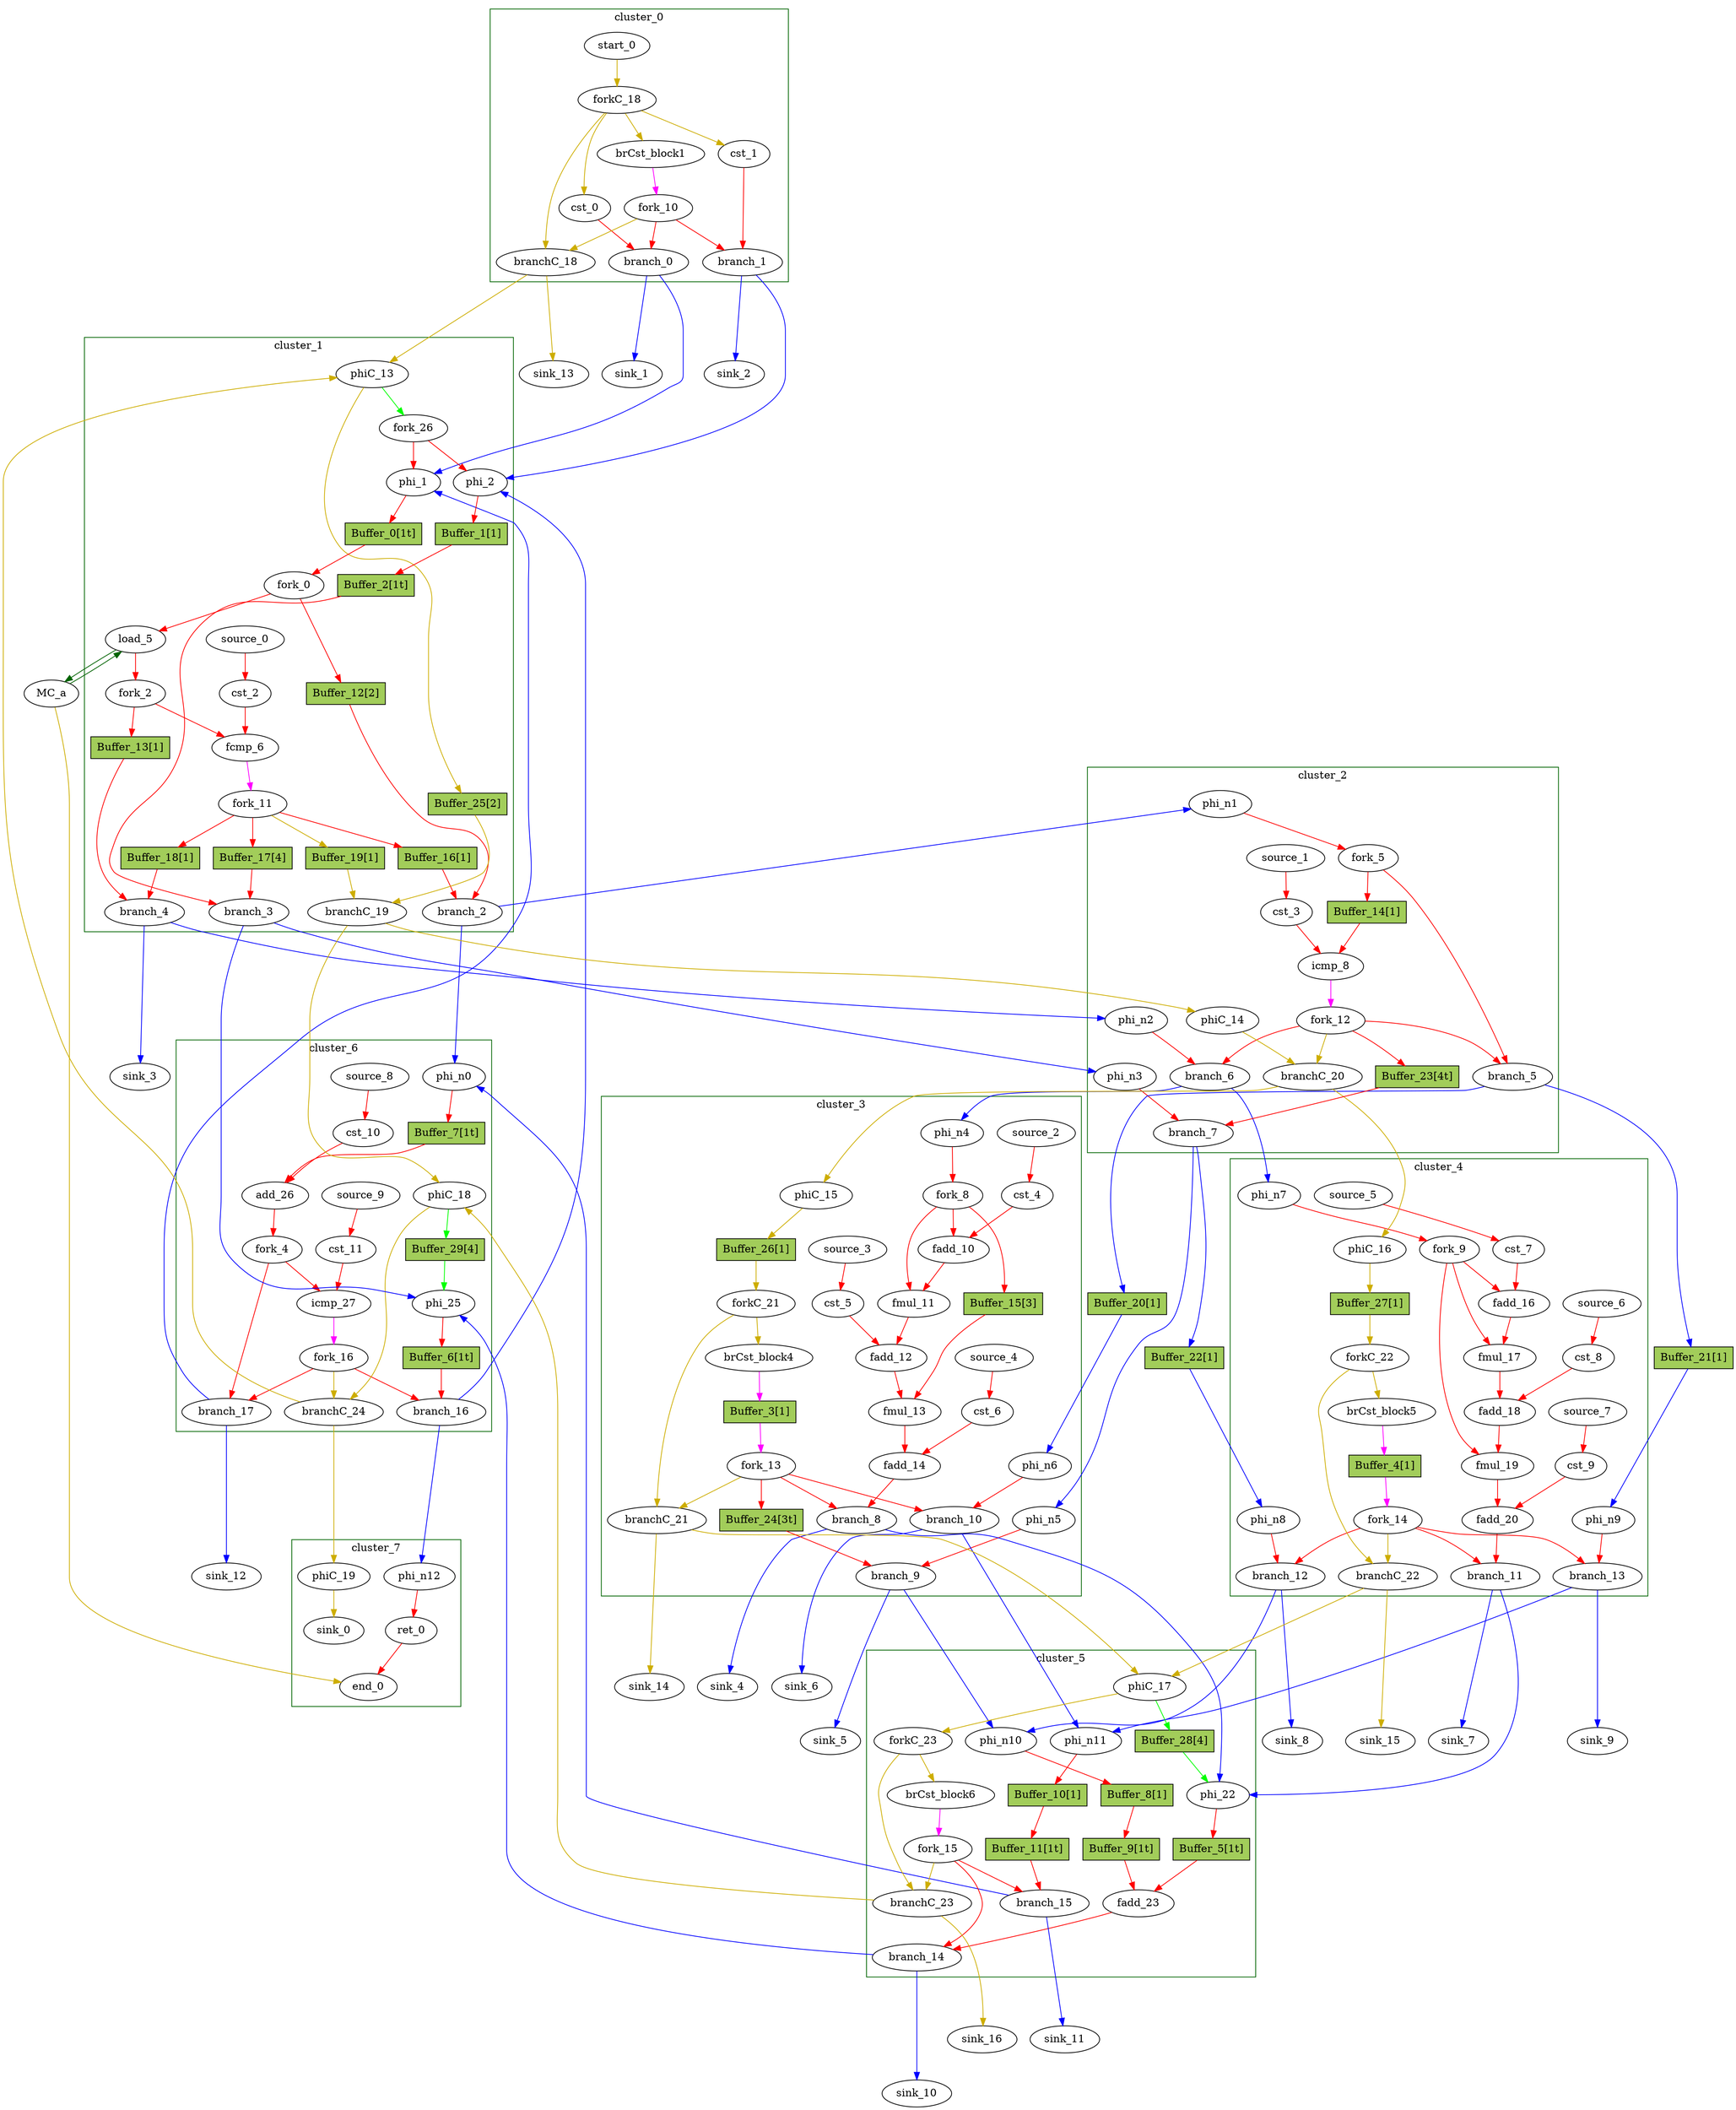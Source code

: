 Digraph G {
	splines=spline;
	subgraph cluster_cluster_3 {
	color = "darkgreen";
label = "cluster_3";
		"cst_4" [type="Constant", in="in1:32", out="out1:32", bbID=4, value="0x3E800000"];
		"fadd_10" [type="Operator", in="in1:32 in2:32 ", out="out1:32 ", bbID=4, II=1, delay=0.0, latency=10, op="fadd_op"];
		"fmul_11" [type="Operator", in="in1:32 in2:32 ", out="out1:32 ", bbID=4, II=1, delay=0.0, latency=6, op="fmul_op"];
		"cst_5" [type="Constant", in="in1:32", out="out1:32", bbID=4, value="0x3F000000"];
		"fadd_12" [type="Operator", in="in1:32 in2:32 ", out="out1:32 ", bbID=4, II=1, delay=0.0, latency=10, op="fadd_op"];
		"fmul_13" [type="Operator", in="in1:32 in2:32 ", out="out1:32 ", bbID=4, II=1, delay=0.0, latency=6, op="fmul_op"];
		"cst_6" [type="Constant", in="in1:32", out="out1:32", bbID=4, value="0x3E000000"];
		"fadd_14" [type="Operator", in="in1:32 in2:32 ", out="out1:32 ", bbID=4, II=1, delay=0.0, latency=10, op="fadd_op"];
		"brCst_block4" [type="Constant", in="in1:1", out="out1:1", bbID=4, value="0x1"];
		"phi_n4" [type="Merge", in="in1:32 ", out="out1:32", bbID=4, delay=0.0];
		"phi_n5" [type="Merge", in="in1:32 ", out="out1:32", bbID=4, delay=0.0];
		"phi_n6" [type="Merge", in="in1:10 ", out="out1:10", bbID=4, delay=0.0];
		"fork_8" [type="Fork", in="in1:32", out="out1:32 out2:32 out3:32 ", bbID=4];
		"branch_8" [type="Branch", in="in1:32 in2?:1", out="out1+:32 out2-:32", bbID=4];
		"branch_9" [type="Branch", in="in1:32 in2?:1", out="out1+:32 out2-:32", bbID=4];
		"branch_10" [type="Branch", in="in1:10 in2?:1", out="out1+:10 out2-:10", bbID=4];
		"fork_13" [type="Fork", in="in1:1", out="out1:1 out2:1 out3:1 out4:1 ", bbID=4];
		"phiC_15" [type="Merge", in="in1:0 ", out="out1:0", bbID=4, delay=0.0];
		"forkC_21" [type="Fork", in="in1:0", out="out1:0 out2:0 ", bbID=4];
		"branchC_21" [type="Branch", in="in1:0 in2?:1", out="out1+:0 out2-:0", bbID=4];
		"source_2" [type="Source", out="out1:32", bbID=4];
		"source_3" [type="Source", out="out1:32", bbID=4];
		"source_4" [type="Source", out="out1:32", bbID=4];
		"Buffer_3" [type="Buffer", in="in1:32", out="out1:32", bbID=3, fillcolor="darkolivegreen3", height=0.4, label="Buffer_3[1]", shape="box", slots=1, style="filled", transparent="false"];
		"Buffer_15" [type="Buffer", in="in1:32", out="out1:32", bbID=3, fillcolor="darkolivegreen3", height=0.4, label="Buffer_15[3]", shape="box", slots=3, style="filled", transparent="false"];
		"Buffer_24" [type="Buffer", in="in1:32", out="out1:32", bbID=3, fillcolor="darkolivegreen3", height=0.4, label="Buffer_24[3t]", shape="box", slots=3, style="filled", transparent="true"];
		"Buffer_26" [type="Buffer", in="in1:32", out="out1:32", bbID=3, fillcolor="darkolivegreen3", height=0.4, label="Buffer_26[1]", shape="box", slots=1, style="filled", transparent="false"];
	}
	subgraph cluster_cluster_6 {
	color = "darkgreen";
label = "cluster_6";
		"phi_25" [type="Mux", in="in1?:1 in2:32 in3:32 ", out="out1:32", bbID=7, delay=1.397];
		"cst_10" [type="Constant", in="in1:1", out="out1:1", bbID=7, value="0x00000001"];
		"add_26" [type="Operator", in="in1:10 in2:10 ", out="out1:10 ", bbID=7, II=1, delay=2.287, latency=0, op="add_op"];
		"cst_11" [type="Constant", in="in1:10", out="out1:10", bbID=7, value="0x000003E8"];
		"icmp_27" [type="Operator", in="in1:10 in2:10 ", out="out1:1 ", bbID=7, II=1, delay=1.907, latency=0, op="icmp_ult_op"];
		"phi_n0" [type="Merge", in="in1:10 in2:10 ", out="out1:10", bbID=7, delay=1.397];
		"fork_4" [type="Fork", in="in1:10", out="out1:10 out2:10 ", bbID=7];
		"branch_16" [type="Branch", in="in1:32 in2?:1", out="out1+:32 out2-:32", bbID=7];
		"branch_17" [type="Branch", in="in1:10 in2?:1", out="out1+:10 out2-:10", bbID=7];
		"fork_16" [type="Fork", in="in1:1", out="out1:1 out2:1 out3:1 ", bbID=7];
		"phiC_18" [type="CntrlMerge", in="in1:0 in2:0 ", out="out1:0 out2?:1", bbID=7, delay=0.0];
		"branchC_24" [type="Branch", in="in1:0 in2?:1", out="out1+:0 out2-:0", bbID=7];
		"source_8" [type="Source", out="out1:1", bbID=7];
		"source_9" [type="Source", out="out1:10", bbID=7];
		"Buffer_6" [type="Buffer", in="in1:32", out="out1:32", bbID=3, fillcolor="darkolivegreen3", height=0.4, label="Buffer_6[1t]", shape="box", slots=1, style="filled", transparent="true"];
		"Buffer_7" [type="Buffer", in="in1:32", out="out1:32", bbID=3, fillcolor="darkolivegreen3", height=0.4, label="Buffer_7[1t]", shape="box", slots=1, style="filled", transparent="true"];
		"Buffer_29" [type="Buffer", in="in1:32", out="out1:32", bbID=3, fillcolor="darkolivegreen3", height=0.4, label="Buffer_29[4]", shape="box", slots=4, style="filled", transparent="false"];
	}
	subgraph cluster_cluster_4 {
	color = "darkgreen";
label = "cluster_4";
		"cst_7" [type="Constant", in="in1:32", out="out1:32", bbID=5, value="0x3F23D70A"];
		"fadd_16" [type="Operator", in="in1:32 in2:32 ", out="out1:32 ", bbID=5, II=1, delay=0.0, latency=10, op="fadd_op"];
		"fmul_17" [type="Operator", in="in1:32 in2:32 ", out="out1:32 ", bbID=5, II=1, delay=0.0, latency=6, op="fmul_op"];
		"cst_8" [type="Constant", in="in1:32", out="out1:32", bbID=5, value="0x3F333333"];
		"fadd_18" [type="Operator", in="in1:32 in2:32 ", out="out1:32 ", bbID=5, II=1, delay=0.0, latency=10, op="fadd_op"];
		"fmul_19" [type="Operator", in="in1:32 in2:32 ", out="out1:32 ", bbID=5, II=1, delay=0.0, latency=6, op="fmul_op"];
		"cst_9" [type="Constant", in="in1:32", out="out1:32", bbID=5, value="0x3E570A3D"];
		"fadd_20" [type="Operator", in="in1:32 in2:32 ", out="out1:32 ", bbID=5, II=1, delay=0.0, latency=10, op="fadd_op"];
		"brCst_block5" [type="Constant", in="in1:1", out="out1:1", bbID=5, value="0x1"];
		"phi_n7" [type="Merge", in="in1:32 ", out="out1:32", bbID=5, delay=0.0];
		"phi_n8" [type="Merge", in="in1:32 ", out="out1:32", bbID=5, delay=0.0];
		"phi_n9" [type="Merge", in="in1:10 ", out="out1:10", bbID=5, delay=0.0];
		"fork_9" [type="Fork", in="in1:32", out="out1:32 out2:32 out3:32 ", bbID=5];
		"branch_11" [type="Branch", in="in1:32 in2?:1", out="out1+:32 out2-:32", bbID=5];
		"branch_12" [type="Branch", in="in1:32 in2?:1", out="out1+:32 out2-:32", bbID=5];
		"branch_13" [type="Branch", in="in1:10 in2?:1", out="out1+:10 out2-:10", bbID=5];
		"fork_14" [type="Fork", in="in1:1", out="out1:1 out2:1 out3:1 out4:1 ", bbID=5];
		"phiC_16" [type="Merge", in="in1:0 ", out="out1:0", bbID=5, delay=0.0];
		"forkC_22" [type="Fork", in="in1:0", out="out1:0 out2:0 ", bbID=5];
		"branchC_22" [type="Branch", in="in1:0 in2?:1", out="out1+:0 out2-:0", bbID=5];
		"source_5" [type="Source", out="out1:32", bbID=5];
		"source_6" [type="Source", out="out1:32", bbID=5];
		"source_7" [type="Source", out="out1:32", bbID=5];
		"Buffer_4" [type="Buffer", in="in1:32", out="out1:32", bbID=3, fillcolor="darkolivegreen3", height=0.4, label="Buffer_4[1]", shape="box", slots=1, style="filled", transparent="false"];
		"Buffer_27" [type="Buffer", in="in1:32", out="out1:32", bbID=3, fillcolor="darkolivegreen3", height=0.4, label="Buffer_27[1]", shape="box", slots=1, style="filled", transparent="false"];
	}
	subgraph cluster_cluster_5 {
	color = "darkgreen";
label = "cluster_5";
		"phi_22" [type="Mux", in="in1?:1 in2:32 in3:32 ", out="out1:32", bbID=6, delay=1.397];
		"fadd_23" [type="Operator", in="in1:32 in2:32 ", out="out1:32 ", bbID=6, II=1, delay=0.0, latency=10, op="fadd_op"];
		"brCst_block6" [type="Constant", in="in1:1", out="out1:1", bbID=6, value="0x1"];
		"phi_n10" [type="Merge", in="in1:32 in2:32 ", out="out1:32", bbID=6, delay=1.397];
		"phi_n11" [type="Merge", in="in1:10 in2:10 ", out="out1:10", bbID=6, delay=1.397];
		"branch_14" [type="Branch", in="in1:32 in2?:1", out="out1+:32 out2-:32", bbID=6];
		"branch_15" [type="Branch", in="in1:10 in2?:1", out="out1+:10 out2-:10", bbID=6];
		"fork_15" [type="Fork", in="in1:1", out="out1:1 out2:1 out3:1 ", bbID=6];
		"phiC_17" [type="CntrlMerge", in="in1:0 in2:0 ", out="out1:0 out2?:1", bbID=6, delay=0.0];
		"forkC_23" [type="Fork", in="in1:0", out="out1:0 out2:0 ", bbID=6];
		"branchC_23" [type="Branch", in="in1:0 in2?:1", out="out1+:0 out2-:0", bbID=6];
		"Buffer_5" [type="Buffer", in="in1:32", out="out1:32", bbID=3, fillcolor="darkolivegreen3", height=0.4, label="Buffer_5[1t]", shape="box", slots=1, style="filled", transparent="true"];
		"Buffer_8" [type="Buffer", in="in1:32", out="out1:32", bbID=3, fillcolor="darkolivegreen3", height=0.4, label="Buffer_8[1]", shape="box", slots=1, style="filled", transparent="false"];
		"Buffer_9" [type="Buffer", in="in1:32", out="out1:32", bbID=3, fillcolor="darkolivegreen3", height=0.4, label="Buffer_9[1t]", shape="box", slots=1, style="filled", transparent="true"];
		"Buffer_10" [type="Buffer", in="in1:32", out="out1:32", bbID=3, fillcolor="darkolivegreen3", height=0.4, label="Buffer_10[1]", shape="box", slots=1, style="filled", transparent="false"];
		"Buffer_11" [type="Buffer", in="in1:32", out="out1:32", bbID=3, fillcolor="darkolivegreen3", height=0.4, label="Buffer_11[1t]", shape="box", slots=1, style="filled", transparent="true"];
		"Buffer_28" [type="Buffer", in="in1:32", out="out1:32", bbID=3, fillcolor="darkolivegreen3", height=0.4, label="Buffer_28[4]", shape="box", slots=4, style="filled", transparent="false"];
	}
	subgraph cluster_cluster_0 {
	color = "darkgreen";
label = "cluster_0";
		"brCst_block1" [type="Constant", in="in1:1", out="out1:1", bbID=1, value="0x1"];
		"cst_0" [type="Constant", in="in1:1", out="out1:1", bbID=1, value="0x00000000"];
		"cst_1" [type="Constant", in="in1:32", out="out1:32", bbID=1, value="0x00000000"];
		"branch_0" [type="Branch", in="in1:1 in2?:1", out="out1+:1 out2-:1", bbID=1];
		"branch_1" [type="Branch", in="in1:32 in2?:1", out="out1+:32 out2-:32", bbID=1];
		"fork_10" [type="Fork", in="in1:1", out="out1:1 out2:1 out3:1 ", bbID=1];
		"start_0" [type="Entry", in="in1:0", out="out1:0", bbID=1, control="true"];
		"forkC_18" [type="Fork", in="in1:0", out="out1:0 out2:0 out3:0 out4:0 ", bbID=1];
		"branchC_18" [type="Branch", in="in1:0 in2?:1", out="out1+:0 out2-:0", bbID=1];
	}
	subgraph cluster_cluster_1 {
	color = "darkgreen";
label = "cluster_1";
		"phi_1" [type="Mux", in="in1?:1 in2:10 in3:10 ", out="out1:10", bbID=2, delay=1.397];
		"phi_2" [type="Mux", in="in1?:1 in2:32 in3:32 ", out="out1:32", bbID=2, delay=1.397];
		"load_5" [type="Operator", in="in1:32 in2:10 ", out="out1:32 out2:10 ", bbID=2, II=1, delay=1.412, latency=2, op="mc_load_op", portId=0];
		"cst_2" [type="Constant", in="in1:32", out="out1:32", bbID=2, value="0x00000000"];
		"fcmp_6" [type="Operator", in="in1:32 in2:32 ", out="out1:1 ", bbID=2, II=1, delay=1.895, latency=2, op="fcmp_ult_op"];
		"fork_0" [type="Fork", in="in1:10", out="out1:10 out2:10 ", bbID=2];
		"fork_2" [type="Fork", in="in1:32", out="out1:32 out2:32 ", bbID=2];
		"branch_2" [type="Branch", in="in1:10 in2?:1", out="out1+:10 out2-:10", bbID=2];
		"branch_3" [type="Branch", in="in1:32 in2?:1", out="out1+:32 out2-:32", bbID=2];
		"branch_4" [type="Branch", in="in1:32 in2?:1", out="out1+:32 out2-:32", bbID=2];
		"fork_11" [type="Fork", in="in1:1", out="out1:1 out2:1 out3:1 out4:1 ", bbID=2];
		"phiC_13" [type="CntrlMerge", in="in1:0 in2:0 ", out="out1:0 out2?:1", bbID=2, delay=0.0];
		"branchC_19" [type="Branch", in="in1:0 in2?:1", out="out1+:0 out2-:0", bbID=2];
		"source_0" [type="Source", out="out1:32", bbID=2];
		"fork_26" [type="Fork", in="in1:1", out="out1:1 out2:1 ", bbID=2];
		"Buffer_0" [type="Buffer", in="in1:32", out="out1:32", bbID=3, fillcolor="darkolivegreen3", height=0.4, label="Buffer_0[1t]", shape="box", slots=1, style="filled", transparent="true"];
		"Buffer_1" [type="Buffer", in="in1:32", out="out1:32", bbID=3, fillcolor="darkolivegreen3", height=0.4, label="Buffer_1[1]", shape="box", slots=1, style="filled", transparent="false"];
		"Buffer_2" [type="Buffer", in="in1:32", out="out1:32", bbID=3, fillcolor="darkolivegreen3", height=0.4, label="Buffer_2[1t]", shape="box", slots=1, style="filled", transparent="true"];
		"Buffer_12" [type="Buffer", in="in1:32", out="out1:32", bbID=3, fillcolor="darkolivegreen3", height=0.4, label="Buffer_12[2]", shape="box", slots=2, style="filled", transparent="false"];
		"Buffer_13" [type="Buffer", in="in1:32", out="out1:32", bbID=3, fillcolor="darkolivegreen3", height=0.4, label="Buffer_13[1]", shape="box", slots=1, style="filled", transparent="false"];
		"Buffer_16" [type="Buffer", in="in1:32", out="out1:32", bbID=3, fillcolor="darkolivegreen3", height=0.4, label="Buffer_16[1]", shape="box", slots=1, style="filled", transparent="false"];
		"Buffer_17" [type="Buffer", in="in1:32", out="out1:32", bbID=3, fillcolor="darkolivegreen3", height=0.4, label="Buffer_17[4]", shape="box", slots=4, style="filled", transparent="false"];
		"Buffer_18" [type="Buffer", in="in1:32", out="out1:32", bbID=3, fillcolor="darkolivegreen3", height=0.4, label="Buffer_18[1]", shape="box", slots=1, style="filled", transparent="false"];
		"Buffer_19" [type="Buffer", in="in1:32", out="out1:32", bbID=3, fillcolor="darkolivegreen3", height=0.4, label="Buffer_19[1]", shape="box", slots=1, style="filled", transparent="false"];
		"Buffer_25" [type="Buffer", in="in1:32", out="out1:32", bbID=3, fillcolor="darkolivegreen3", height=0.4, label="Buffer_25[2]", shape="box", slots=2, style="filled", transparent="false"];
	}
	subgraph cluster_cluster_7 {
	color = "darkgreen";
label = "cluster_7";
		"ret_0" [type="Operator", in="in1:32 ", out="out1:32 ", bbID=8, II=1, delay=0.0, latency=0, op="ret_op"];
		"phi_n12" [type="Merge", in="in1:32 ", out="out1:32", bbID=8, delay=0.0];
		"end_0" [type="Exit", in="in1:0*e in2:32 ", out="out1:32", bbID=0];
		"phiC_19" [type="Merge", in="in1:0 ", out="out1:0", bbID=8, delay=0.0];
		"sink_0" [type="Sink", in="in1:0", bbID=0];
	}
	subgraph cluster_cluster_2 {
	color = "darkgreen";
label = "cluster_2";
		"cst_3" [type="Constant", in="in1:3", out="out1:3", bbID=3, value="0x00000005"];
		"icmp_8" [type="Operator", in="in1:10 in2:10 ", out="out1:1 ", bbID=3, II=1, delay=1.907, latency=0, op="icmp_ugt_op"];
		"phi_n1" [type="Merge", in="in1:10 ", out="out1:10", bbID=3, delay=0.0];
		"phi_n2" [type="Merge", in="in1:32 ", out="out1:32", bbID=3, delay=0.0];
		"phi_n3" [type="Merge", in="in1:32 ", out="out1:32", bbID=3, delay=0.0];
		"fork_5" [type="Fork", in="in1:10", out="out1:10 out2:10 ", bbID=3];
		"branch_5" [type="Branch", in="in1:10 in2?:1", out="out1+:10 out2-:10", bbID=3];
		"branch_6" [type="Branch", in="in1:32 in2?:1", out="out1+:32 out2-:32", bbID=3];
		"branch_7" [type="Branch", in="in1:32 in2?:1", out="out1+:32 out2-:32", bbID=3];
		"fork_12" [type="Fork", in="in1:1", out="out1:1 out2:1 out3:1 out4:1 ", bbID=3];
		"phiC_14" [type="Merge", in="in1:0 ", out="out1:0", bbID=3, delay=0.0];
		"branchC_20" [type="Branch", in="in1:0 in2?:1", out="out1+:0 out2-:0", bbID=3];
		"source_1" [type="Source", out="out1:3", bbID=3];
		"Buffer_14" [type="Buffer", in="in1:32", out="out1:32", bbID=3, fillcolor="darkolivegreen3", height=0.4, label="Buffer_14[1]", shape="box", slots=1, style="filled", transparent="false"];
		"Buffer_23" [type="Buffer", in="in1:32", out="out1:32", bbID=3, fillcolor="darkolivegreen3", height=0.4, label="Buffer_23[4t]", shape="box", slots=4, style="filled", transparent="true"];
	}
		"MC_a" [type="MC", in="in1:10*l0a ", out="out1:32*l0d out2:0*e ", bbID=0, bbcount=0, ldcount=1, memory="a", stcount=0];
		"sink_1" [type="Sink", in="in1:1", bbID=0];
		"sink_2" [type="Sink", in="in1:32", bbID=0];
		"sink_3" [type="Sink", in="in1:32", bbID=0];
		"sink_4" [type="Sink", in="in1:32", bbID=0];
		"sink_5" [type="Sink", in="in1:32", bbID=0];
		"sink_6" [type="Sink", in="in1:10", bbID=0];
		"sink_7" [type="Sink", in="in1:32", bbID=0];
		"sink_8" [type="Sink", in="in1:32", bbID=0];
		"sink_9" [type="Sink", in="in1:10", bbID=0];
		"sink_10" [type="Sink", in="in1:32", bbID=0];
		"sink_11" [type="Sink", in="in1:10", bbID=0];
		"sink_12" [type="Sink", in="in1:10", bbID=0];
		"sink_13" [type="Sink", in="in1:0", bbID=0];
		"sink_14" [type="Sink", in="in1:0", bbID=0];
		"sink_15" [type="Sink", in="in1:0", bbID=0];
		"sink_16" [type="Sink", in="in1:0", bbID=0];
		"Buffer_20" [type="Buffer", in="in1:32", out="out1:32", bbID=3, fillcolor="darkolivegreen3", height=0.4, label="Buffer_20[1]", shape="box", slots=1, style="filled", transparent="false"];
		"Buffer_21" [type="Buffer", in="in1:32", out="out1:32", bbID=3, fillcolor="darkolivegreen3", height=0.4, label="Buffer_21[1]", shape="box", slots=1, style="filled", transparent="false"];
		"Buffer_22" [type="Buffer", in="in1:32", out="out1:32", bbID=3, fillcolor="darkolivegreen3", height=0.4, label="Buffer_22[1]", shape="box", slots=1, style="filled", transparent="false"];
		"brCst_block1" -> "fork_10" [color = "magenta", from = "out1", to = "in1"];
		"cst_0" -> "branch_0" [color = "red", from = "out1", to = "in1"];
		"phi_1" -> "Buffer_0" [color = "red", from = "out1", to = "in1"];
		"cst_1" -> "branch_1" [color = "red", from = "out1", to = "in1"];
		"phi_2" -> "Buffer_1" [color = "red", from = "out1", to = "in1"];
		"load_5" -> "fork_2" [color = "red", from = "out1", to = "in1"];
		"load_5" -> "MC_a" [color = "darkgreen", mem_address = "true", from = "out2", to = "in1"];
		"cst_2" -> "fcmp_6" [color = "red", from = "out1", to = "in2"];
		"fcmp_6" -> "fork_11" [color = "magenta", from = "out1", to = "in1"];
		"cst_3" -> "icmp_8" [color = "red", from = "out1", to = "in2"];
		"icmp_8" -> "fork_12" [color = "magenta", from = "out1", to = "in1"];
		"cst_4" -> "fadd_10" [color = "red", from = "out1", to = "in2"];
		"fadd_10" -> "fmul_11" [color = "red", from = "out1", to = "in1"];
		"fmul_11" -> "fadd_12" [color = "red", from = "out1", to = "in1"];
		"cst_5" -> "fadd_12" [color = "red", from = "out1", to = "in2"];
		"fadd_12" -> "fmul_13" [color = "red", from = "out1", to = "in1"];
		"fmul_13" -> "fadd_14" [color = "red", from = "out1", to = "in1"];
		"cst_6" -> "fadd_14" [color = "red", from = "out1", to = "in2"];
		"fadd_14" -> "branch_8" [color = "red", from = "out1", to = "in1"];
		"brCst_block4" -> "Buffer_3" [color = "magenta", from = "out1", to = "in1"];
		"cst_7" -> "fadd_16" [color = "red", from = "out1", to = "in2"];
		"fadd_16" -> "fmul_17" [color = "red", from = "out1", to = "in1"];
		"fmul_17" -> "fadd_18" [color = "red", from = "out1", to = "in1"];
		"cst_8" -> "fadd_18" [color = "red", from = "out1", to = "in2"];
		"fadd_18" -> "fmul_19" [color = "red", from = "out1", to = "in1"];
		"fmul_19" -> "fadd_20" [color = "red", from = "out1", to = "in1"];
		"cst_9" -> "fadd_20" [color = "red", from = "out1", to = "in2"];
		"fadd_20" -> "branch_11" [color = "red", from = "out1", to = "in1"];
		"brCst_block5" -> "Buffer_4" [color = "magenta", from = "out1", to = "in1"];
		"phi_22" -> "Buffer_5" [color = "red", from = "out1", to = "in1"];
		"fadd_23" -> "branch_14" [color = "red", from = "out1", to = "in1"];
		"brCst_block6" -> "fork_15" [color = "magenta", from = "out1", to = "in1"];
		"phi_25" -> "Buffer_6" [color = "red", from = "out1", to = "in1"];
		"cst_10" -> "add_26" [color = "red", from = "out1", to = "in2"];
		"add_26" -> "fork_4" [color = "red", from = "out1", to = "in1"];
		"cst_11" -> "icmp_27" [color = "red", from = "out1", to = "in2"];
		"icmp_27" -> "fork_16" [color = "magenta", from = "out1", to = "in1"];
		"ret_0" -> "end_0" [color = "red", from = "out1", to = "in2"];
		"phi_n0" -> "Buffer_7" [color = "red", from = "out1", to = "in1"];
		"phi_n1" -> "fork_5" [color = "red", from = "out1", to = "in1"];
		"phi_n2" -> "branch_6" [color = "red", from = "out1", to = "in1"];
		"phi_n3" -> "branch_7" [color = "red", from = "out1", to = "in1"];
		"phi_n4" -> "fork_8" [color = "red", from = "out1", to = "in1"];
		"phi_n5" -> "branch_9" [color = "red", from = "out1", to = "in1"];
		"phi_n6" -> "branch_10" [color = "red", from = "out1", to = "in1"];
		"phi_n7" -> "fork_9" [color = "red", from = "out1", to = "in1"];
		"phi_n8" -> "branch_12" [color = "red", from = "out1", to = "in1"];
		"phi_n9" -> "branch_13" [color = "red", from = "out1", to = "in1"];
		"phi_n10" -> "Buffer_8" [color = "red", from = "out1", to = "in1"];
		"phi_n11" -> "Buffer_10" [color = "red", from = "out1", to = "in1"];
		"phi_n12" -> "ret_0" [color = "red", from = "out1", to = "in1"];
		"fork_0" -> "load_5" [color = "red", from = "out1", to = "in2"];
		"fork_0" -> "Buffer_12" [color = "red", from = "out2", to = "in1"];
		"fork_2" -> "fcmp_6" [color = "red", from = "out1", to = "in1"];
		"fork_2" -> "Buffer_13" [color = "red", from = "out2", to = "in1"];
		"fork_4" -> "icmp_27" [color = "red", from = "out1", to = "in1"];
		"fork_4" -> "branch_17" [color = "red", from = "out2", to = "in1"];
		"fork_5" -> "branch_5" [color = "red", from = "out2", to = "in1"];
		"fork_5" -> "Buffer_14" [color = "red", from = "out1", to = "in1"];
		"fork_8" -> "fadd_10" [color = "red", from = "out1", to = "in1"];
		"fork_8" -> "fmul_11" [color = "red", from = "out2", to = "in2"];
		"fork_8" -> "Buffer_15" [color = "red", from = "out3", to = "in1"];
		"fork_9" -> "fadd_16" [color = "red", from = "out1", to = "in1"];
		"fork_9" -> "fmul_17" [color = "red", from = "out2", to = "in2"];
		"fork_9" -> "fmul_19" [color = "red", from = "out3", to = "in2"];
		"branch_0" -> "phi_1" [color = "blue", from = "out1", to = "in2", minlen = 3];
		"branch_0" -> "sink_1" [color = "blue", from = "out2", to = "in1", minlen = 3];
		"branch_1" -> "phi_2" [color = "blue", from = "out1", to = "in2", minlen = 3];
		"branch_1" -> "sink_2" [color = "blue", from = "out2", to = "in1", minlen = 3];
		"fork_10" -> "branch_0" [color = "red", from = "out2", to = "in2"];
		"fork_10" -> "branch_1" [color = "red", from = "out1", to = "in2"];
		"fork_10" -> "branchC_18" [color = "gold3", from = "out3", to = "in2"];
		"branch_2" -> "phi_n0" [color = "blue", from = "out1", to = "in1", minlen = 3];
		"branch_2" -> "phi_n1" [color = "blue", from = "out2", to = "in1", minlen = 3];
		"branch_3" -> "phi_25" [color = "blue", from = "out1", to = "in2", minlen = 3];
		"branch_3" -> "phi_n3" [color = "blue", from = "out2", to = "in1", minlen = 3];
		"branch_4" -> "phi_n2" [color = "blue", from = "out2", to = "in1", minlen = 3];
		"branch_4" -> "sink_3" [color = "blue", from = "out1", to = "in1", minlen = 3];
		"fork_11" -> "Buffer_16" [color = "red", from = "out3", to = "in1"];
		"fork_11" -> "Buffer_17" [color = "red", from = "out2", to = "in1"];
		"fork_11" -> "Buffer_18" [color = "red", from = "out1", to = "in1"];
		"fork_11" -> "Buffer_19" [color = "gold3", from = "out4", to = "in1"];
		"branch_5" -> "Buffer_20" [color = "blue", from = "out1", to = "in1", minlen = 3];
		"branch_5" -> "Buffer_21" [color = "blue", from = "out2", to = "in1", minlen = 3];
		"branch_6" -> "phi_n4" [color = "blue", from = "out1", to = "in1", minlen = 3];
		"branch_6" -> "phi_n7" [color = "blue", from = "out2", to = "in1", minlen = 3];
		"branch_7" -> "phi_n5" [color = "blue", from = "out1", to = "in1", minlen = 3];
		"branch_7" -> "Buffer_22" [color = "blue", from = "out2", to = "in1", minlen = 3];
		"fork_12" -> "branch_5" [color = "red", from = "out3", to = "in2"];
		"fork_12" -> "branch_6" [color = "red", from = "out2", to = "in2"];
		"fork_12" -> "branchC_20" [color = "gold3", from = "out4", to = "in2"];
		"fork_12" -> "Buffer_23" [color = "red", from = "out1", to = "in1"];
		"branch_8" -> "phi_22" [color = "blue", from = "out1", to = "in2", minlen = 3];
		"branch_8" -> "sink_4" [color = "blue", from = "out2", to = "in1", minlen = 3];
		"branch_9" -> "phi_n10" [color = "blue", from = "out1", to = "in1", minlen = 3];
		"branch_9" -> "sink_5" [color = "blue", from = "out2", to = "in1", minlen = 3];
		"branch_10" -> "phi_n11" [color = "blue", from = "out1", to = "in1", minlen = 3];
		"branch_10" -> "sink_6" [color = "blue", from = "out2", to = "in1", minlen = 3];
		"fork_13" -> "branch_8" [color = "red", from = "out3", to = "in2"];
		"fork_13" -> "branch_10" [color = "red", from = "out1", to = "in2"];
		"fork_13" -> "branchC_21" [color = "gold3", from = "out4", to = "in2"];
		"fork_13" -> "Buffer_24" [color = "red", from = "out2", to = "in1"];
		"branch_11" -> "phi_22" [color = "blue", from = "out1", to = "in3", minlen = 3];
		"branch_11" -> "sink_7" [color = "blue", from = "out2", to = "in1", minlen = 3];
		"branch_12" -> "phi_n10" [color = "blue", from = "out1", to = "in2", minlen = 3];
		"branch_12" -> "sink_8" [color = "blue", from = "out2", to = "in1", minlen = 3];
		"branch_13" -> "phi_n11" [color = "blue", from = "out1", to = "in2", minlen = 3];
		"branch_13" -> "sink_9" [color = "blue", from = "out2", to = "in1", minlen = 3];
		"fork_14" -> "branch_11" [color = "red", from = "out3", to = "in2"];
		"fork_14" -> "branch_12" [color = "red", from = "out2", to = "in2"];
		"fork_14" -> "branch_13" [color = "red", from = "out1", to = "in2"];
		"fork_14" -> "branchC_22" [color = "gold3", from = "out4", to = "in2"];
		"branch_14" -> "phi_25" [color = "blue", from = "out1", to = "in3", minlen = 3];
		"branch_14" -> "sink_10" [color = "blue", from = "out2", to = "in1", minlen = 3];
		"branch_15" -> "phi_n0" [color = "blue", from = "out1", to = "in2", minlen = 3];
		"branch_15" -> "sink_11" [color = "blue", from = "out2", to = "in1", minlen = 3];
		"fork_15" -> "branch_14" [color = "red", from = "out2", to = "in2"];
		"fork_15" -> "branch_15" [color = "red", from = "out1", to = "in2"];
		"fork_15" -> "branchC_23" [color = "gold3", from = "out3", to = "in2"];
		"branch_16" -> "phi_2" [color = "blue", from = "out1", to = "in3", minlen = 3];
		"branch_16" -> "phi_n12" [color = "blue", from = "out2", to = "in1", minlen = 3];
		"branch_17" -> "phi_1" [color = "blue", from = "out1", to = "in3", minlen = 3];
		"branch_17" -> "sink_12" [color = "blue", from = "out2", to = "in1", minlen = 3];
		"fork_16" -> "branch_16" [color = "red", from = "out2", to = "in2"];
		"fork_16" -> "branch_17" [color = "red", from = "out1", to = "in2"];
		"fork_16" -> "branchC_24" [color = "gold3", from = "out3", to = "in2"];
		"MC_a" -> "load_5" [color = "darkgreen", mem_address = "false", from = "out1", to = "in1"];
		"MC_a" -> "end_0" [color = "gold3", from = "out2", to = "in1"];
		"start_0" -> "forkC_18" [color = "gold3", from = "out1", to = "in1"];
		"forkC_18" -> "brCst_block1" [color = "gold3", from = "out4", to = "in1"];
		"forkC_18" -> "cst_0" [color = "gold3", from = "out1", to = "in1"];
		"forkC_18" -> "cst_1" [color = "gold3", from = "out2", to = "in1"];
		"forkC_18" -> "branchC_18" [color = "gold3", from = "out3", to = "in1"];
		"branchC_18" -> "phiC_13" [color = "gold3", from = "out1", to = "in1", minlen = 3];
		"branchC_18" -> "sink_13" [color = "gold3", from = "out2", to = "in1", minlen = 3];
		"phiC_13" -> "fork_26" [color = "green", from = "out2", to = "in1"];
		"phiC_13" -> "Buffer_25" [color = "gold3", from = "out1", to = "in1"];
		"branchC_19" -> "phiC_14" [color = "gold3", from = "out2", to = "in1", minlen = 3];
		"branchC_19" -> "phiC_18" [color = "gold3", from = "out1", to = "in1", minlen = 3];
		"phiC_14" -> "branchC_20" [color = "gold3", from = "out1", to = "in1"];
		"branchC_20" -> "phiC_15" [color = "gold3", from = "out1", to = "in1", minlen = 3];
		"branchC_20" -> "phiC_16" [color = "gold3", from = "out2", to = "in1", minlen = 3];
		"phiC_15" -> "Buffer_26" [color = "gold3", from = "out1", to = "in1"];
		"forkC_21" -> "brCst_block4" [color = "gold3", from = "out2", to = "in1"];
		"forkC_21" -> "branchC_21" [color = "gold3", from = "out1", to = "in1"];
		"branchC_21" -> "phiC_17" [color = "gold3", from = "out1", to = "in1", minlen = 3];
		"branchC_21" -> "sink_14" [color = "gold3", from = "out2", to = "in1", minlen = 3];
		"phiC_16" -> "Buffer_27" [color = "gold3", from = "out1", to = "in1"];
		"forkC_22" -> "brCst_block5" [color = "gold3", from = "out2", to = "in1"];
		"forkC_22" -> "branchC_22" [color = "gold3", from = "out1", to = "in1"];
		"branchC_22" -> "phiC_17" [color = "gold3", from = "out1", to = "in2", minlen = 3];
		"branchC_22" -> "sink_15" [color = "gold3", from = "out2", to = "in1", minlen = 3];
		"phiC_17" -> "forkC_23" [color = "gold3", from = "out1", to = "in1"];
		"phiC_17" -> "Buffer_28" [color = "green", from = "out2", to = "in1"];
		"forkC_23" -> "brCst_block6" [color = "gold3", from = "out2", to = "in1"];
		"forkC_23" -> "branchC_23" [color = "gold3", from = "out1", to = "in1"];
		"branchC_23" -> "phiC_18" [color = "gold3", from = "out1", to = "in2", minlen = 3];
		"branchC_23" -> "sink_16" [color = "gold3", from = "out2", to = "in1", minlen = 3];
		"phiC_18" -> "branchC_24" [color = "gold3", from = "out1", to = "in1"];
		"phiC_18" -> "Buffer_29" [color = "green", from = "out2", to = "in1"];
		"branchC_24" -> "phiC_13" [color = "gold3", from = "out1", to = "in2", minlen = 3];
		"branchC_24" -> "phiC_19" [color = "gold3", from = "out2", to = "in1", minlen = 3];
		"phiC_19" -> "sink_0" [color = "gold3", from = "out1", to = "in1"];
		"source_0" -> "cst_2" [color = "red", from = "out1", to = "in1"];
		"source_1" -> "cst_3" [color = "red", from = "out1", to = "in1"];
		"source_2" -> "cst_4" [color = "red", from = "out1", to = "in1"];
		"source_3" -> "cst_5" [color = "red", from = "out1", to = "in1"];
		"source_4" -> "cst_6" [color = "red", from = "out1", to = "in1"];
		"source_5" -> "cst_7" [color = "red", from = "out1", to = "in1"];
		"source_6" -> "cst_8" [color = "red", from = "out1", to = "in1"];
		"source_7" -> "cst_9" [color = "red", from = "out1", to = "in1"];
		"source_8" -> "cst_10" [color = "red", from = "out1", to = "in1"];
		"source_9" -> "cst_11" [color = "red", from = "out1", to = "in1"];
		"fork_26" -> "phi_1" [color = "red", from = "out1", to = "in1"];
		"fork_26" -> "phi_2" [color = "red", from = "out2", to = "in1"];
		"Buffer_0" -> "fork_0" [color = "red", from = "out1", to = "in1"];
		"Buffer_1" -> "Buffer_2" [color = "red", from = "out1", to = "in1"];
		"Buffer_2" -> "branch_3" [color = "red", from = "out1", to = "in1"];
		"Buffer_3" -> "fork_13" [color = "magenta", from = "out1", to = "in1"];
		"Buffer_4" -> "fork_14" [color = "magenta", from = "out1", to = "in1"];
		"Buffer_5" -> "fadd_23" [color = "red", from = "out1", to = "in2"];
		"Buffer_6" -> "branch_16" [color = "red", from = "out1", to = "in1"];
		"Buffer_7" -> "add_26" [color = "red", from = "out1", to = "in1"];
		"Buffer_8" -> "Buffer_9" [color = "red", from = "out1", to = "in1"];
		"Buffer_9" -> "fadd_23" [color = "red", from = "out1", to = "in1"];
		"Buffer_10" -> "Buffer_11" [color = "red", from = "out1", to = "in1"];
		"Buffer_11" -> "branch_15" [color = "red", from = "out1", to = "in1"];
		"Buffer_12" -> "branch_2" [color = "red", from = "out1", to = "in1"];
		"Buffer_13" -> "branch_4" [color = "red", from = "out1", to = "in1"];
		"Buffer_14" -> "icmp_8" [color = "red", from = "out1", to = "in1"];
		"Buffer_15" -> "fmul_13" [color = "red", from = "out1", to = "in2"];
		"Buffer_16" -> "branch_2" [color = "red", from = "out1", to = "in2"];
		"Buffer_17" -> "branch_3" [color = "red", from = "out1", to = "in2"];
		"Buffer_18" -> "branch_4" [color = "red", from = "out1", to = "in2"];
		"Buffer_19" -> "branchC_19" [color = "gold3", from = "out1", to = "in2"];
		"Buffer_20" -> "phi_n6" [color = "blue", from = "out1", to = "in1", minlen = 3];
		"Buffer_21" -> "phi_n9" [color = "blue", from = "out1", to = "in1", minlen = 3];
		"Buffer_22" -> "phi_n8" [color = "blue", from = "out1", to = "in1", minlen = 3];
		"Buffer_23" -> "branch_7" [color = "red", from = "out1", to = "in2"];
		"Buffer_24" -> "branch_9" [color = "red", from = "out1", to = "in2"];
		"Buffer_25" -> "branchC_19" [color = "gold3", from = "out1", to = "in1"];
		"Buffer_26" -> "forkC_21" [color = "gold3", from = "out1", to = "in1"];
		"Buffer_27" -> "forkC_22" [color = "gold3", from = "out1", to = "in1"];
		"Buffer_28" -> "phi_22" [color = "green", from = "out1", to = "in1"];
		"Buffer_29" -> "phi_25" [color = "green", from = "out1", to = "in1"];
}
